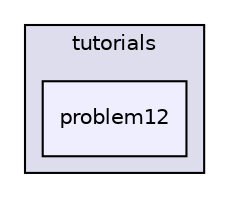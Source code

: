 digraph "C:/Users/Ayo/Desktop/jenes 2.0/src/jenes/tutorials/problem12" {
  compound=true
  node [ fontsize="10", fontname="Helvetica"];
  edge [ labelfontsize="10", labelfontname="Helvetica"];
  subgraph clusterdir_98c53756bcb1ac0f94696f1827dc85d3 {
    graph [ bgcolor="#ddddee", pencolor="black", label="tutorials" fontname="Helvetica", fontsize="10", URL="dir_98c53756bcb1ac0f94696f1827dc85d3.html"]
  dir_32a8b69dfe9787a61e7d7ea6ce080360 [shape=box, label="problem12", style="filled", fillcolor="#eeeeff", pencolor="black", URL="dir_32a8b69dfe9787a61e7d7ea6ce080360.html"];
  }
}
